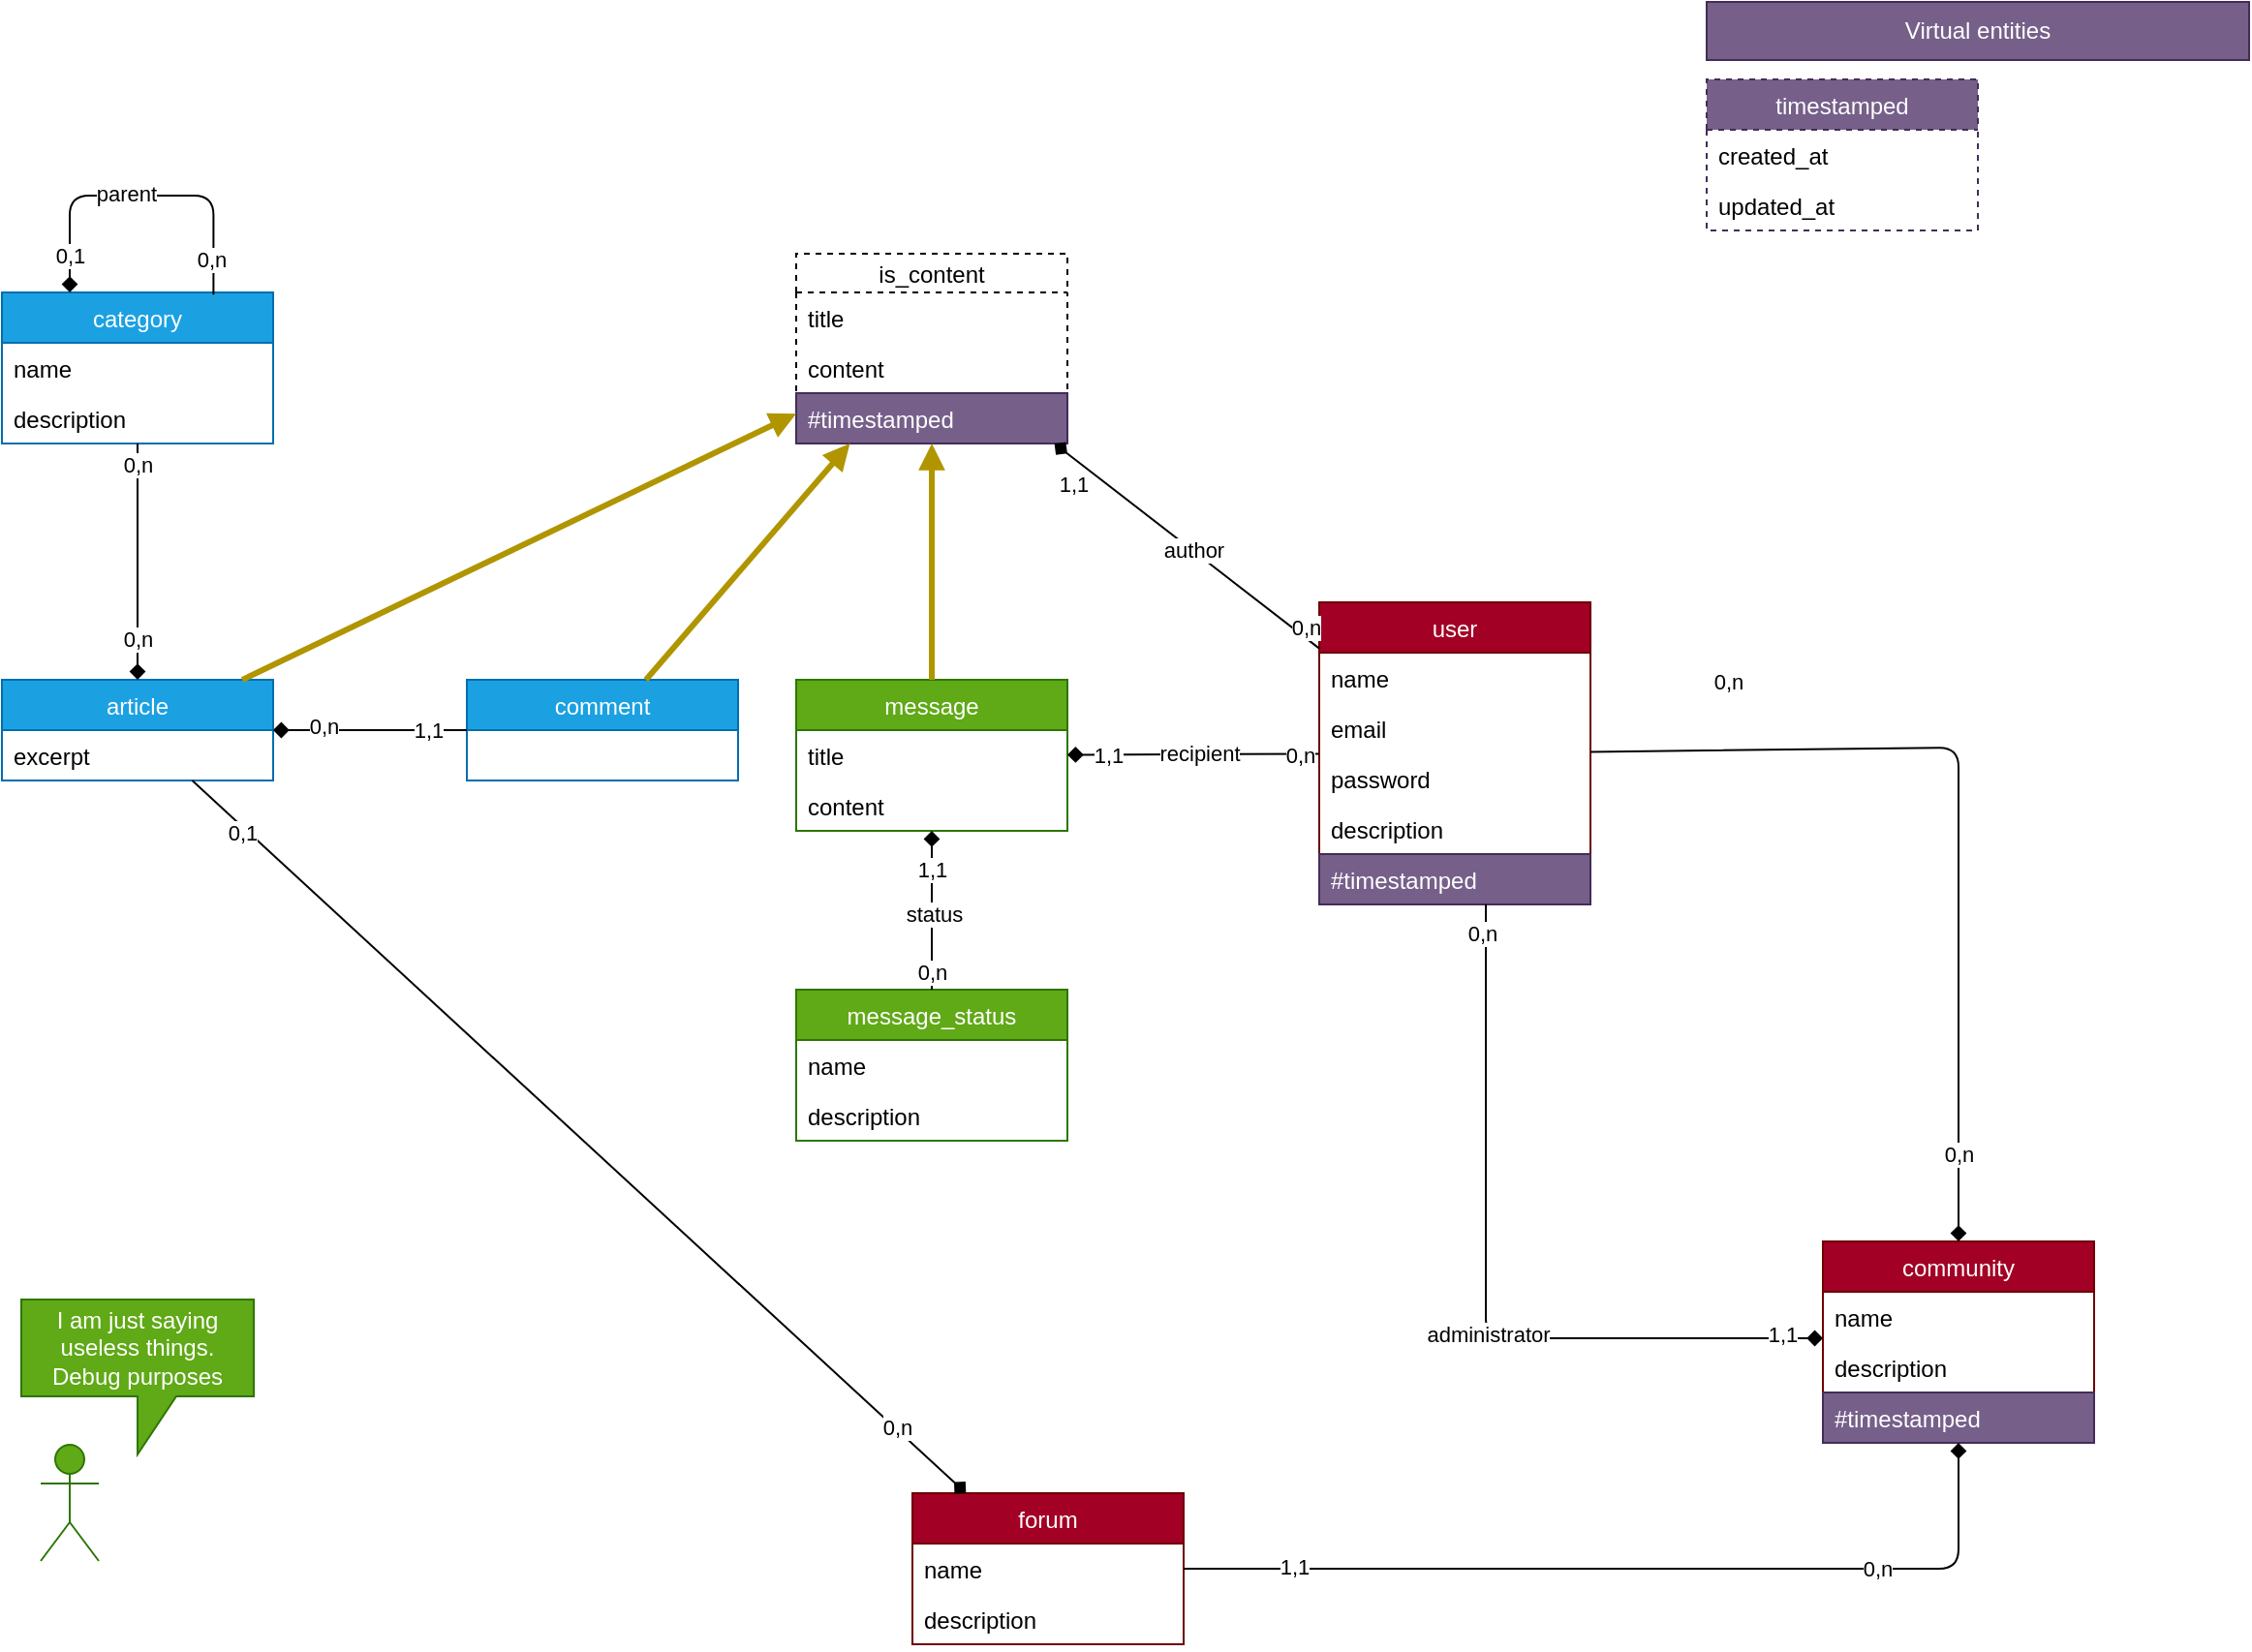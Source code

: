 <mxfile>
    <diagram id="kBXcQtyLSJ9mMGa9d89f" name="Page-1">
        <mxGraphModel dx="2693" dy="2665" grid="1" gridSize="10" guides="0" tooltips="1" connect="1" arrows="1" fold="1" page="1" pageScale="1" pageWidth="827" pageHeight="1169" math="0" shadow="0">
            <root>
                <mxCell id="0"/>
                <mxCell id="1" parent="0"/>
                <mxCell id="6" value="user" style="swimlane;fontStyle=0;childLayout=stackLayout;horizontal=1;startSize=26;fillColor=#a20025;horizontalStack=0;resizeParent=1;resizeParentMax=0;resizeLast=0;collapsible=1;marginBottom=0;strokeColor=#6F0000;fontColor=#ffffff;" parent="1" vertex="1">
                    <mxGeometry x="430" y="-30" width="140" height="156" as="geometry"/>
                </mxCell>
                <object label="name" type="string" DEFAULT="c'est cool" id="7">
                    <mxCell style="text;strokeColor=none;fillColor=none;align=left;verticalAlign=top;spacingLeft=4;spacingRight=4;overflow=hidden;rotatable=0;points=[[0,0.5],[1,0.5]];portConstraint=eastwest;" parent="6" vertex="1">
                        <mxGeometry y="26" width="140" height="26" as="geometry"/>
                    </mxCell>
                </object>
                <object label="email" NOT_NULL="" id="8">
                    <mxCell style="text;strokeColor=none;fillColor=none;align=left;verticalAlign=top;spacingLeft=4;spacingRight=4;overflow=hidden;rotatable=0;points=[[0,0.5],[1,0.5]];portConstraint=eastwest;" parent="6" vertex="1">
                        <mxGeometry y="52" width="140" height="26" as="geometry"/>
                    </mxCell>
                </object>
                <object label="password" NOT_NULL="" id="9">
                    <mxCell style="text;strokeColor=none;fillColor=none;align=left;verticalAlign=top;spacingLeft=4;spacingRight=4;overflow=hidden;rotatable=0;points=[[0,0.5],[1,0.5]];portConstraint=eastwest;" parent="6" vertex="1">
                        <mxGeometry y="78" width="140" height="26" as="geometry"/>
                    </mxCell>
                </object>
                <object label="description" type="TEXT" NULL="" id="76">
                    <mxCell style="text;strokeColor=none;fillColor=none;align=left;verticalAlign=top;spacingLeft=4;spacingRight=4;overflow=hidden;rotatable=0;points=[[0,0.5],[1,0.5]];portConstraint=eastwest;" parent="6" vertex="1">
                        <mxGeometry y="104" width="140" height="26" as="geometry"/>
                    </mxCell>
                </object>
                <mxCell id="157" value="#timestamped" style="text;strokeColor=#432D57;fillColor=#76608a;align=left;verticalAlign=top;spacingLeft=4;spacingRight=4;overflow=hidden;rotatable=0;points=[[0,0.5],[1,0.5]];portConstraint=eastwest;fontColor=#ffffff;" parent="6" vertex="1">
                    <mxGeometry y="130" width="140" height="26" as="geometry"/>
                </mxCell>
                <mxCell id="12" value="message" style="swimlane;fontStyle=0;childLayout=stackLayout;horizontal=1;startSize=26;fillColor=#60a917;horizontalStack=0;resizeParent=1;resizeParentMax=0;resizeLast=0;collapsible=1;marginBottom=0;strokeColor=#2D7600;fontColor=#ffffff;" parent="1" vertex="1">
                    <mxGeometry x="160" y="10" width="140" height="78" as="geometry"/>
                </mxCell>
                <object label="title" id="13">
                    <mxCell style="text;strokeColor=none;fillColor=none;align=left;verticalAlign=top;spacingLeft=4;spacingRight=4;overflow=hidden;rotatable=0;points=[[0,0.5],[1,0.5]];portConstraint=eastwest;" parent="12" vertex="1">
                        <mxGeometry y="26" width="140" height="26" as="geometry"/>
                    </mxCell>
                </object>
                <mxCell id="14" value="content" style="text;strokeColor=none;fillColor=none;align=left;verticalAlign=top;spacingLeft=4;spacingRight=4;overflow=hidden;rotatable=0;points=[[0,0.5],[1,0.5]];portConstraint=eastwest;" parent="12" vertex="1">
                    <mxGeometry y="52" width="140" height="26" as="geometry"/>
                </mxCell>
                <mxCell id="18" value="" style="endArrow=none;html=1;endFill=0;startArrow=diamond;startFill=1;" parent="1" source="12" target="6" edge="1">
                    <mxGeometry width="50" height="50" relative="1" as="geometry">
                        <mxPoint x="390" y="630" as="sourcePoint"/>
                        <mxPoint x="450" y="330" as="targetPoint"/>
                    </mxGeometry>
                </mxCell>
                <mxCell id="19" value="1,1" style="edgeLabel;html=1;align=center;verticalAlign=middle;resizable=0;points=[];" parent="18" vertex="1" connectable="0">
                    <mxGeometry x="-0.855" relative="1" as="geometry">
                        <mxPoint x="10.83" as="offset"/>
                    </mxGeometry>
                </mxCell>
                <mxCell id="20" value="0,n" style="edgeLabel;html=1;align=center;verticalAlign=middle;resizable=0;points=[];" parent="18" vertex="1" connectable="0">
                    <mxGeometry x="0.897" relative="1" as="geometry">
                        <mxPoint x="-3.32" as="offset"/>
                    </mxGeometry>
                </mxCell>
                <mxCell id="21" value="recipient" style="edgeLabel;html=1;align=center;verticalAlign=middle;resizable=0;points=[];" parent="18" vertex="1" connectable="0">
                    <mxGeometry x="0.044" y="1" relative="1" as="geometry">
                        <mxPoint as="offset"/>
                    </mxGeometry>
                </mxCell>
                <mxCell id="26" value="message_status" style="swimlane;fontStyle=0;childLayout=stackLayout;horizontal=1;startSize=26;fillColor=#60a917;horizontalStack=0;resizeParent=1;resizeParentMax=0;resizeLast=0;collapsible=1;marginBottom=0;strokeColor=#2D7600;fontColor=#ffffff;" parent="1" vertex="1">
                    <mxGeometry x="160" y="170" width="140" height="78" as="geometry"/>
                </mxCell>
                <object label="name" id="27">
                    <mxCell style="text;strokeColor=none;fillColor=none;align=left;verticalAlign=top;spacingLeft=4;spacingRight=4;overflow=hidden;rotatable=0;points=[[0,0.5],[1,0.5]];portConstraint=eastwest;" parent="26" vertex="1">
                        <mxGeometry y="26" width="140" height="26" as="geometry"/>
                    </mxCell>
                </object>
                <mxCell id="28" value="description" style="text;strokeColor=none;fillColor=none;align=left;verticalAlign=top;spacingLeft=4;spacingRight=4;overflow=hidden;rotatable=0;points=[[0,0.5],[1,0.5]];portConstraint=eastwest;" parent="26" vertex="1">
                    <mxGeometry y="52" width="140" height="26" as="geometry"/>
                </mxCell>
                <mxCell id="31" value="" style="endArrow=none;html=1;endFill=0;startArrow=diamond;startFill=1;" parent="1" source="12" target="26" edge="1">
                    <mxGeometry width="50" height="50" relative="1" as="geometry">
                        <mxPoint x="520" y="295" as="sourcePoint"/>
                        <mxPoint x="300" y="295" as="targetPoint"/>
                    </mxGeometry>
                </mxCell>
                <mxCell id="32" value="1,1" style="edgeLabel;html=1;align=center;verticalAlign=middle;resizable=0;points=[];" parent="31" vertex="1" connectable="0">
                    <mxGeometry x="-0.855" relative="1" as="geometry">
                        <mxPoint y="13.33" as="offset"/>
                    </mxGeometry>
                </mxCell>
                <mxCell id="33" value="0,n" style="edgeLabel;html=1;align=center;verticalAlign=middle;resizable=0;points=[];" parent="31" vertex="1" connectable="0">
                    <mxGeometry x="0.897" relative="1" as="geometry">
                        <mxPoint y="-5.24" as="offset"/>
                    </mxGeometry>
                </mxCell>
                <mxCell id="34" value="status" style="edgeLabel;html=1;align=center;verticalAlign=middle;resizable=0;points=[];" parent="31" vertex="1" connectable="0">
                    <mxGeometry x="0.044" y="1" relative="1" as="geometry">
                        <mxPoint as="offset"/>
                    </mxGeometry>
                </mxCell>
                <mxCell id="35" value="community" style="swimlane;fontStyle=0;childLayout=stackLayout;horizontal=1;startSize=26;fillColor=#a20025;horizontalStack=0;resizeParent=1;resizeParentMax=0;resizeLast=0;collapsible=1;marginBottom=0;strokeColor=#6F0000;fontColor=#ffffff;" parent="1" vertex="1">
                    <mxGeometry x="690" y="300" width="140" height="104" as="geometry"/>
                </mxCell>
                <object label="name" type="string" length="255" id="36">
                    <mxCell style="text;strokeColor=none;fillColor=none;align=left;verticalAlign=top;spacingLeft=4;spacingRight=4;overflow=hidden;rotatable=0;points=[[0,0.5],[1,0.5]];portConstraint=eastwest;" parent="35" vertex="1">
                        <mxGeometry y="26" width="140" height="26" as="geometry"/>
                    </mxCell>
                </object>
                <mxCell id="37" value="description" style="text;strokeColor=none;fillColor=none;align=left;verticalAlign=top;spacingLeft=4;spacingRight=4;overflow=hidden;rotatable=0;points=[[0,0.5],[1,0.5]];portConstraint=eastwest;" parent="35" vertex="1">
                    <mxGeometry y="52" width="140" height="26" as="geometry"/>
                </mxCell>
                <mxCell id="155" value="#timestamped" style="text;strokeColor=#432D57;fillColor=#76608a;align=left;verticalAlign=top;spacingLeft=4;spacingRight=4;overflow=hidden;rotatable=0;points=[[0,0.5],[1,0.5]];portConstraint=eastwest;fontColor=#ffffff;" parent="35" vertex="1">
                    <mxGeometry y="78" width="140" height="26" as="geometry"/>
                </mxCell>
                <mxCell id="41" value="" style="endArrow=none;html=1;endFill=0;startArrow=diamond;startFill=1;" parent="1" source="35" target="6" edge="1">
                    <mxGeometry width="50" height="50" relative="1" as="geometry">
                        <mxPoint x="500" y="340" as="sourcePoint"/>
                        <mxPoint x="550" y="290" as="targetPoint"/>
                        <Array as="points">
                            <mxPoint x="760" y="45"/>
                        </Array>
                    </mxGeometry>
                </mxCell>
                <mxCell id="42" value="0,n" style="edgeLabel;html=1;align=center;verticalAlign=middle;resizable=0;points=[];" parent="41" vertex="1" connectable="0">
                    <mxGeometry x="0.684" y="1" relative="1" as="geometry">
                        <mxPoint y="-36.8" as="offset"/>
                    </mxGeometry>
                </mxCell>
                <mxCell id="43" value="0,n" style="edgeLabel;html=1;align=center;verticalAlign=middle;resizable=0;points=[];" parent="41" vertex="1" connectable="0">
                    <mxGeometry x="-0.836" y="1" relative="1" as="geometry">
                        <mxPoint x="1" y="-8.57" as="offset"/>
                    </mxGeometry>
                </mxCell>
                <mxCell id="46" value="" style="group" parent="1" vertex="1" connectable="0">
                    <mxGeometry x="-240" y="330" width="120" height="135" as="geometry"/>
                </mxCell>
                <mxCell id="44" value="Mr Troll" style="shape=umlActor;verticalLabelPosition=bottom;verticalAlign=top;html=1;outlineConnect=0;fillColor=#60a917;strokeColor=#2D7600;fontColor=#ffffff;" parent="46" vertex="1">
                    <mxGeometry x="10" y="75" width="30" height="60" as="geometry"/>
                </mxCell>
                <mxCell id="45" value="I am just saying&lt;br&gt;useless things.&lt;br&gt;Debug purposes" style="shape=callout;whiteSpace=wrap;html=1;perimeter=calloutPerimeter;fillColor=#60a917;strokeColor=#2D7600;fontColor=#ffffff;" parent="46" vertex="1">
                    <mxGeometry width="120" height="80" as="geometry"/>
                </mxCell>
                <mxCell id="57" value="" style="edgeStyle=elbowEdgeStyle;elbow=horizontal;endArrow=none;html=1;endFill=0;startArrow=diamond;startFill=1;" parent="1" source="35" target="6" edge="1">
                    <mxGeometry width="50" height="50" relative="1" as="geometry">
                        <mxPoint x="480" y="410" as="sourcePoint"/>
                        <mxPoint x="390" y="280" as="targetPoint"/>
                        <Array as="points">
                            <mxPoint x="516" y="350"/>
                        </Array>
                    </mxGeometry>
                </mxCell>
                <mxCell id="59" value="1,1" style="edgeLabel;html=1;align=center;verticalAlign=middle;resizable=0;points=[];" parent="57" vertex="1" connectable="0">
                    <mxGeometry x="-0.892" y="-2" relative="1" as="geometry">
                        <mxPoint as="offset"/>
                    </mxGeometry>
                </mxCell>
                <mxCell id="60" value="0,n" style="edgeLabel;html=1;align=center;verticalAlign=middle;resizable=0;points=[];" parent="57" vertex="1" connectable="0">
                    <mxGeometry x="0.924" y="-1" relative="1" as="geometry">
                        <mxPoint x="-3" as="offset"/>
                    </mxGeometry>
                </mxCell>
                <mxCell id="61" value="administrator" style="edgeLabel;html=1;align=center;verticalAlign=middle;resizable=0;points=[];" parent="57" vertex="1" connectable="0">
                    <mxGeometry x="-0.112" y="-1" relative="1" as="geometry">
                        <mxPoint as="offset"/>
                    </mxGeometry>
                </mxCell>
                <mxCell id="62" value="article" style="swimlane;fontStyle=0;childLayout=stackLayout;horizontal=1;startSize=26;fillColor=#1ba1e2;horizontalStack=0;resizeParent=1;resizeParentMax=0;resizeLast=0;collapsible=1;marginBottom=0;strokeColor=#006EAF;fontColor=#ffffff;" parent="1" vertex="1">
                    <mxGeometry x="-250" y="10" width="140" height="52" as="geometry"/>
                </mxCell>
                <mxCell id="64" value="excerpt" style="text;strokeColor=none;fillColor=none;align=left;verticalAlign=top;spacingLeft=4;spacingRight=4;overflow=hidden;rotatable=0;points=[[0,0.5],[1,0.5]];portConstraint=eastwest;" parent="62" vertex="1">
                    <mxGeometry y="26" width="140" height="26" as="geometry"/>
                </mxCell>
                <mxCell id="77" value="comment" style="swimlane;fontStyle=0;childLayout=stackLayout;horizontal=1;startSize=26;fillColor=#1ba1e2;horizontalStack=0;resizeParent=1;resizeParentMax=0;resizeLast=0;collapsible=1;marginBottom=0;strokeColor=#006EAF;fontColor=#ffffff;" parent="1" vertex="1">
                    <mxGeometry x="-10" y="10" width="140" height="52" as="geometry"/>
                </mxCell>
                <mxCell id="88" value="" style="endArrow=none;html=1;startArrow=diamond;startFill=1;" parent="1" source="62" target="77" edge="1">
                    <mxGeometry width="50" height="50" relative="1" as="geometry">
                        <mxPoint x="210" y="240" as="sourcePoint"/>
                        <mxPoint x="160" y="290" as="targetPoint"/>
                    </mxGeometry>
                </mxCell>
                <mxCell id="89" value="0,n" style="edgeLabel;html=1;align=center;verticalAlign=middle;resizable=0;points=[];" parent="88" vertex="1" connectable="0">
                    <mxGeometry x="-0.477" y="2" relative="1" as="geometry">
                        <mxPoint as="offset"/>
                    </mxGeometry>
                </mxCell>
                <mxCell id="90" value="1,1" style="edgeLabel;html=1;align=center;verticalAlign=middle;resizable=0;points=[];" parent="88" vertex="1" connectable="0">
                    <mxGeometry x="0.594" relative="1" as="geometry">
                        <mxPoint as="offset"/>
                    </mxGeometry>
                </mxCell>
                <mxCell id="114" value="" style="group" parent="1" vertex="1" connectable="0">
                    <mxGeometry x="-250" y="-240" width="140" height="128" as="geometry"/>
                </mxCell>
                <mxCell id="103" value="category" style="swimlane;fontStyle=0;childLayout=stackLayout;horizontal=1;startSize=26;fillColor=#1ba1e2;horizontalStack=0;resizeParent=1;resizeParentMax=0;resizeLast=0;collapsible=1;marginBottom=0;strokeColor=#006EAF;fontColor=#ffffff;" parent="114" vertex="1">
                    <mxGeometry y="50" width="140" height="78" as="geometry"/>
                </mxCell>
                <object label="name" id="104">
                    <mxCell style="text;strokeColor=none;fillColor=none;align=left;verticalAlign=top;spacingLeft=4;spacingRight=4;overflow=hidden;rotatable=0;points=[[0,0.5],[1,0.5]];portConstraint=eastwest;" parent="103" vertex="1">
                        <mxGeometry y="26" width="140" height="26" as="geometry"/>
                    </mxCell>
                </object>
                <mxCell id="105" value="description" style="text;strokeColor=none;fillColor=none;align=left;verticalAlign=top;spacingLeft=4;spacingRight=4;overflow=hidden;rotatable=0;points=[[0,0.5],[1,0.5]];portConstraint=eastwest;" parent="103" vertex="1">
                    <mxGeometry y="52" width="140" height="26" as="geometry"/>
                </mxCell>
                <mxCell id="109" value="" style="edgeStyle=elbowEdgeStyle;elbow=vertical;endArrow=none;html=1;entryX=0.78;entryY=0.015;entryDx=0;entryDy=0;entryPerimeter=0;exitX=0.25;exitY=0;exitDx=0;exitDy=0;endFill=0;startArrow=diamond;startFill=1;" parent="114" source="103" target="103" edge="1">
                    <mxGeometry width="50" height="50" relative="1" as="geometry">
                        <mxPoint x="29.5" y="30" as="sourcePoint"/>
                        <mxPoint x="90.5" y="30" as="targetPoint"/>
                        <Array as="points">
                            <mxPoint x="100.5"/>
                            <mxPoint x="120.5" y="20"/>
                        </Array>
                    </mxGeometry>
                </mxCell>
                <mxCell id="110" value="parent" style="edgeLabel;html=1;align=center;verticalAlign=middle;resizable=0;points=[];" parent="109" vertex="1" connectable="0">
                    <mxGeometry x="-0.105" y="1" relative="1" as="geometry">
                        <mxPoint as="offset"/>
                    </mxGeometry>
                </mxCell>
                <mxCell id="111" value="0,1" style="edgeLabel;html=1;align=center;verticalAlign=middle;resizable=0;points=[];" parent="109" vertex="1" connectable="0">
                    <mxGeometry x="-0.861" relative="1" as="geometry">
                        <mxPoint y="-7.62" as="offset"/>
                    </mxGeometry>
                </mxCell>
                <mxCell id="112" value="0,n" style="edgeLabel;html=1;align=center;verticalAlign=middle;resizable=0;points=[];" parent="109" vertex="1" connectable="0">
                    <mxGeometry x="0.788" y="-1" relative="1" as="geometry">
                        <mxPoint as="offset"/>
                    </mxGeometry>
                </mxCell>
                <mxCell id="115" value="" style="endArrow=none;html=1;endFill=0;startArrow=diamond;startFill=1;" parent="1" source="62" target="103" edge="1">
                    <mxGeometry width="50" height="50" relative="1" as="geometry">
                        <mxPoint x="20" y="180" as="sourcePoint"/>
                        <mxPoint x="70" y="130" as="targetPoint"/>
                    </mxGeometry>
                </mxCell>
                <mxCell id="116" value="0,n" style="edgeLabel;html=1;align=center;verticalAlign=middle;resizable=0;points=[];" parent="115" vertex="1" connectable="0">
                    <mxGeometry x="-0.644" relative="1" as="geometry">
                        <mxPoint as="offset"/>
                    </mxGeometry>
                </mxCell>
                <mxCell id="117" value="0,n" style="edgeLabel;html=1;align=center;verticalAlign=middle;resizable=0;points=[];" parent="115" vertex="1" connectable="0">
                    <mxGeometry x="0.828" relative="1" as="geometry">
                        <mxPoint as="offset"/>
                    </mxGeometry>
                </mxCell>
                <mxCell id="118" value="forum" style="swimlane;fontStyle=0;childLayout=stackLayout;horizontal=1;startSize=26;fillColor=#a20025;horizontalStack=0;resizeParent=1;resizeParentMax=0;resizeLast=0;collapsible=1;marginBottom=0;strokeColor=#6F0000;fontColor=#ffffff;" parent="1" vertex="1">
                    <mxGeometry x="220" y="430" width="140" height="78" as="geometry"/>
                </mxCell>
                <object label="name" type="string" length="255" id="119">
                    <mxCell style="text;strokeColor=none;fillColor=none;align=left;verticalAlign=top;spacingLeft=4;spacingRight=4;overflow=hidden;rotatable=0;points=[[0,0.5],[1,0.5]];portConstraint=eastwest;" parent="118" vertex="1">
                        <mxGeometry y="26" width="140" height="26" as="geometry"/>
                    </mxCell>
                </object>
                <mxCell id="120" value="description" style="text;strokeColor=none;fillColor=none;align=left;verticalAlign=top;spacingLeft=4;spacingRight=4;overflow=hidden;rotatable=0;points=[[0,0.5],[1,0.5]];portConstraint=eastwest;" parent="118" vertex="1">
                    <mxGeometry y="52" width="140" height="26" as="geometry"/>
                </mxCell>
                <mxCell id="121" value="" style="endArrow=none;html=1;startArrow=diamond;startFill=1;endFill=0;" parent="1" source="35" target="118" edge="1">
                    <mxGeometry width="50" height="50" relative="1" as="geometry">
                        <mxPoint x="250" y="360" as="sourcePoint"/>
                        <mxPoint x="300" y="310" as="targetPoint"/>
                        <Array as="points">
                            <mxPoint x="760" y="469"/>
                        </Array>
                    </mxGeometry>
                </mxCell>
                <mxCell id="122" value="0,n" style="edgeLabel;html=1;align=center;verticalAlign=middle;resizable=0;points=[];" parent="121" vertex="1" connectable="0">
                    <mxGeometry x="-0.538" relative="1" as="geometry">
                        <mxPoint as="offset"/>
                    </mxGeometry>
                </mxCell>
                <mxCell id="123" value="1,1" style="edgeLabel;html=1;align=center;verticalAlign=middle;resizable=0;points=[];" parent="121" vertex="1" connectable="0">
                    <mxGeometry x="0.756" y="-1" relative="1" as="geometry">
                        <mxPoint as="offset"/>
                    </mxGeometry>
                </mxCell>
                <mxCell id="128" value="timestamped" style="swimlane;fontStyle=0;childLayout=stackLayout;horizontal=1;startSize=26;horizontalStack=0;resizeParent=1;resizeParentMax=0;resizeLast=0;collapsible=1;marginBottom=0;dashed=1;fillColor=#76608a;strokeColor=#432D57;fontColor=#ffffff;" parent="1" vertex="1">
                    <mxGeometry x="630" y="-300" width="140" height="78" as="geometry"/>
                </mxCell>
                <object label="created_at" DEFAULT="NOW" id="132">
                    <mxCell style="text;strokeColor=none;fillColor=none;align=left;verticalAlign=top;spacingLeft=4;spacingRight=4;overflow=hidden;rotatable=0;points=[[0,0.5],[1,0.5]];portConstraint=eastwest;" parent="128" vertex="1">
                        <mxGeometry y="26" width="140" height="26" as="geometry"/>
                    </mxCell>
                </object>
                <mxCell id="133" value="updated_at" style="text;strokeColor=none;fillColor=none;align=left;verticalAlign=top;spacingLeft=4;spacingRight=4;overflow=hidden;rotatable=0;points=[[0,0.5],[1,0.5]];portConstraint=eastwest;" parent="128" vertex="1">
                    <mxGeometry y="52" width="140" height="26" as="geometry"/>
                </mxCell>
                <mxCell id="135" value="is_content" style="swimlane;fontStyle=0;childLayout=stackLayout;horizontal=1;startSize=20;horizontalStack=0;resizeParent=1;resizeParentMax=0;resizeLast=0;collapsible=1;marginBottom=0;dashed=1;" parent="1" vertex="1">
                    <mxGeometry x="160" y="-210" width="140" height="98" as="geometry"/>
                </mxCell>
                <mxCell id="136" value="title" style="text;strokeColor=none;fillColor=none;align=left;verticalAlign=top;spacingLeft=4;spacingRight=4;overflow=hidden;rotatable=0;points=[[0,0.5],[1,0.5]];portConstraint=eastwest;" parent="135" vertex="1">
                    <mxGeometry y="20" width="140" height="26" as="geometry"/>
                </mxCell>
                <mxCell id="137" value="content" style="text;strokeColor=none;fillColor=none;align=left;verticalAlign=top;spacingLeft=4;spacingRight=4;overflow=hidden;rotatable=0;points=[[0,0.5],[1,0.5]];portConstraint=eastwest;" parent="135" vertex="1">
                    <mxGeometry y="46" width="140" height="26" as="geometry"/>
                </mxCell>
                <mxCell id="156" value="#timestamped" style="text;strokeColor=#432D57;fillColor=#76608a;align=left;verticalAlign=top;spacingLeft=4;spacingRight=4;overflow=hidden;rotatable=0;points=[[0,0.5],[1,0.5]];portConstraint=eastwest;fontColor=#ffffff;" parent="135" vertex="1">
                    <mxGeometry y="72" width="140" height="26" as="geometry"/>
                </mxCell>
                <mxCell id="138" value="" style="endArrow=block;html=1;endFill=1;fillColor=#e3c800;strokeColor=#B09500;strokeWidth=3;" parent="1" source="62" target="135" edge="1">
                    <mxGeometry width="50" height="50" relative="1" as="geometry">
                        <mxPoint x="132.19" y="30" as="sourcePoint"/>
                        <mxPoint x="314.857" y="-152.0" as="targetPoint"/>
                    </mxGeometry>
                </mxCell>
                <mxCell id="140" value="" style="endArrow=block;html=1;endFill=1;fillColor=#e3c800;strokeColor=#B09500;strokeWidth=3;" parent="1" source="12" target="135" edge="1">
                    <mxGeometry width="50" height="50" relative="1" as="geometry">
                        <mxPoint x="425.932" y="70" as="sourcePoint"/>
                        <mxPoint x="336.441" y="-62" as="targetPoint"/>
                    </mxGeometry>
                </mxCell>
                <mxCell id="144" value="" style="endArrow=none;html=1;endFill=0;startArrow=diamond;startFill=1;" parent="1" source="135" target="6" edge="1">
                    <mxGeometry width="50" height="50" relative="1" as="geometry">
                        <mxPoint x="680" y="148" as="sourcePoint"/>
                        <mxPoint x="680" y="250" as="targetPoint"/>
                    </mxGeometry>
                </mxCell>
                <mxCell id="145" value="1,1" style="edgeLabel;html=1;align=center;verticalAlign=middle;resizable=0;points=[];" parent="144" vertex="1" connectable="0">
                    <mxGeometry x="-0.855" relative="1" as="geometry">
                        <mxPoint y="13.33" as="offset"/>
                    </mxGeometry>
                </mxCell>
                <mxCell id="146" value="0,n" style="edgeLabel;html=1;align=center;verticalAlign=middle;resizable=0;points=[];" parent="144" vertex="1" connectable="0">
                    <mxGeometry x="0.897" relative="1" as="geometry">
                        <mxPoint y="-5.24" as="offset"/>
                    </mxGeometry>
                </mxCell>
                <mxCell id="147" value="author" style="edgeLabel;html=1;align=center;verticalAlign=middle;resizable=0;points=[];" parent="144" vertex="1" connectable="0">
                    <mxGeometry x="0.044" y="1" relative="1" as="geometry">
                        <mxPoint as="offset"/>
                    </mxGeometry>
                </mxCell>
                <mxCell id="148" value="" style="endArrow=block;html=1;endFill=1;fillColor=#e3c800;strokeColor=#B09500;strokeWidth=3;" parent="1" source="77" target="135" edge="1">
                    <mxGeometry width="50" height="50" relative="1" as="geometry">
                        <mxPoint x="-81.545" y="30" as="sourcePoint"/>
                        <mxPoint x="212.909" y="-128" as="targetPoint"/>
                    </mxGeometry>
                </mxCell>
                <mxCell id="149" value="" style="endArrow=none;html=1;endFill=0;startArrow=diamond;startFill=1;" parent="1" source="118" target="62" edge="1">
                    <mxGeometry width="50" height="50" relative="1" as="geometry">
                        <mxPoint x="350" y="140" as="sourcePoint"/>
                        <mxPoint x="400" y="90" as="targetPoint"/>
                    </mxGeometry>
                </mxCell>
                <mxCell id="150" value="0,n" style="edgeLabel;html=1;align=center;verticalAlign=middle;resizable=0;points=[];" parent="149" vertex="1" connectable="0">
                    <mxGeometry x="-0.814" y="-2" relative="1" as="geometry">
                        <mxPoint y="1" as="offset"/>
                    </mxGeometry>
                </mxCell>
                <mxCell id="151" value="0,1" style="edgeLabel;html=1;align=center;verticalAlign=middle;resizable=0;points=[];" parent="149" vertex="1" connectable="0">
                    <mxGeometry x="0.863" y="2" relative="1" as="geometry">
                        <mxPoint as="offset"/>
                    </mxGeometry>
                </mxCell>
                <mxCell id="158" value="Virtual entities" style="rounded=0;whiteSpace=wrap;html=1;fillColor=#76608a;strokeColor=#432D57;fontColor=#ffffff;" parent="1" vertex="1">
                    <mxGeometry x="630" y="-340" width="280" height="30" as="geometry"/>
                </mxCell>
            </root>
        </mxGraphModel>
    </diagram>
</mxfile>